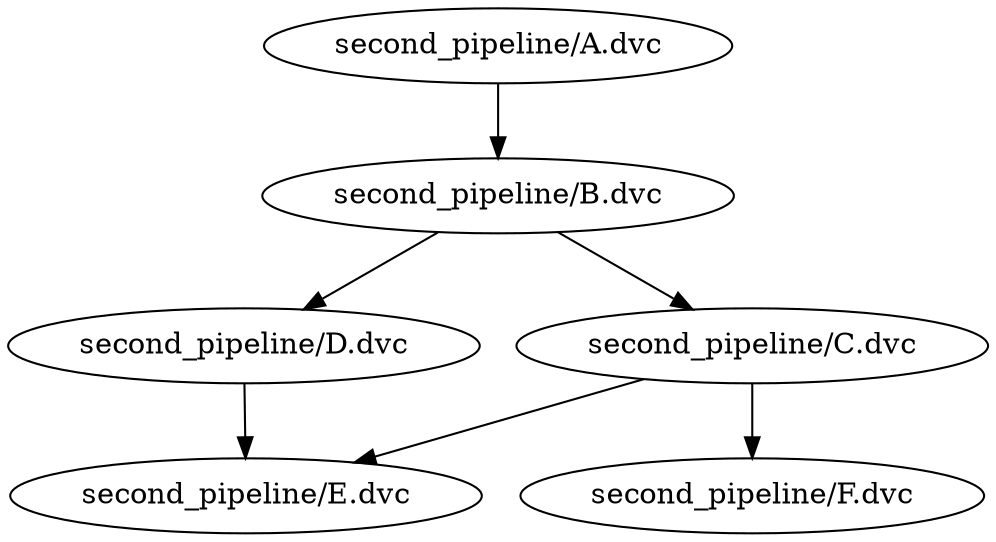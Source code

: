 strict digraph  {
"second_pipeline/B.dvc";
"second_pipeline/D.dvc";
"second_pipeline/C.dvc";
"second_pipeline/E.dvc";
"second_pipeline/F.dvc";
"second_pipeline/A.dvc";
"second_pipeline/B.dvc" -> "second_pipeline/D.dvc";
"second_pipeline/B.dvc" -> "second_pipeline/C.dvc";
"second_pipeline/D.dvc" -> "second_pipeline/E.dvc";
"second_pipeline/C.dvc" -> "second_pipeline/E.dvc";
"second_pipeline/C.dvc" -> "second_pipeline/F.dvc";
"second_pipeline/A.dvc" -> "second_pipeline/B.dvc";
}
